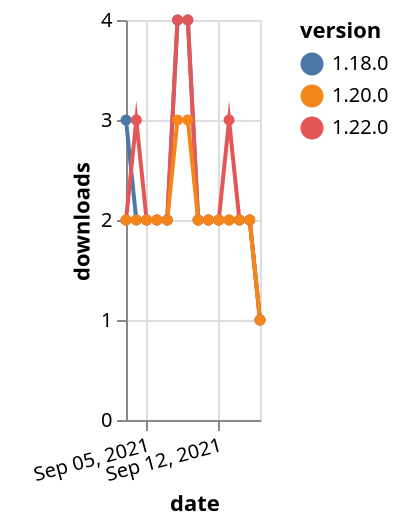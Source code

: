 {"$schema": "https://vega.github.io/schema/vega-lite/v5.json", "description": "A simple bar chart with embedded data.", "data": {"values": [{"date": "2021-09-03", "total": 3062, "delta": 3, "version": "1.18.0"}, {"date": "2021-09-04", "total": 3064, "delta": 2, "version": "1.18.0"}, {"date": "2021-09-05", "total": 3066, "delta": 2, "version": "1.18.0"}, {"date": "2021-09-06", "total": 3068, "delta": 2, "version": "1.18.0"}, {"date": "2021-09-07", "total": 3070, "delta": 2, "version": "1.18.0"}, {"date": "2021-09-08", "total": 3074, "delta": 4, "version": "1.18.0"}, {"date": "2021-09-09", "total": 3078, "delta": 4, "version": "1.18.0"}, {"date": "2021-09-10", "total": 3080, "delta": 2, "version": "1.18.0"}, {"date": "2021-09-11", "total": 3082, "delta": 2, "version": "1.18.0"}, {"date": "2021-09-12", "total": 3084, "delta": 2, "version": "1.18.0"}, {"date": "2021-09-13", "total": 3086, "delta": 2, "version": "1.18.0"}, {"date": "2021-09-14", "total": 3088, "delta": 2, "version": "1.18.0"}, {"date": "2021-09-15", "total": 3090, "delta": 2, "version": "1.18.0"}, {"date": "2021-09-16", "total": 3091, "delta": 1, "version": "1.18.0"}, {"date": "2021-09-03", "total": 2467, "delta": 2, "version": "1.22.0"}, {"date": "2021-09-04", "total": 2470, "delta": 3, "version": "1.22.0"}, {"date": "2021-09-05", "total": 2472, "delta": 2, "version": "1.22.0"}, {"date": "2021-09-06", "total": 2474, "delta": 2, "version": "1.22.0"}, {"date": "2021-09-07", "total": 2476, "delta": 2, "version": "1.22.0"}, {"date": "2021-09-08", "total": 2480, "delta": 4, "version": "1.22.0"}, {"date": "2021-09-09", "total": 2484, "delta": 4, "version": "1.22.0"}, {"date": "2021-09-10", "total": 2486, "delta": 2, "version": "1.22.0"}, {"date": "2021-09-11", "total": 2488, "delta": 2, "version": "1.22.0"}, {"date": "2021-09-12", "total": 2490, "delta": 2, "version": "1.22.0"}, {"date": "2021-09-13", "total": 2493, "delta": 3, "version": "1.22.0"}, {"date": "2021-09-14", "total": 2495, "delta": 2, "version": "1.22.0"}, {"date": "2021-09-15", "total": 2497, "delta": 2, "version": "1.22.0"}, {"date": "2021-09-16", "total": 2498, "delta": 1, "version": "1.22.0"}, {"date": "2021-09-03", "total": 2573, "delta": 2, "version": "1.20.0"}, {"date": "2021-09-04", "total": 2575, "delta": 2, "version": "1.20.0"}, {"date": "2021-09-05", "total": 2577, "delta": 2, "version": "1.20.0"}, {"date": "2021-09-06", "total": 2579, "delta": 2, "version": "1.20.0"}, {"date": "2021-09-07", "total": 2581, "delta": 2, "version": "1.20.0"}, {"date": "2021-09-08", "total": 2584, "delta": 3, "version": "1.20.0"}, {"date": "2021-09-09", "total": 2587, "delta": 3, "version": "1.20.0"}, {"date": "2021-09-10", "total": 2589, "delta": 2, "version": "1.20.0"}, {"date": "2021-09-11", "total": 2591, "delta": 2, "version": "1.20.0"}, {"date": "2021-09-12", "total": 2593, "delta": 2, "version": "1.20.0"}, {"date": "2021-09-13", "total": 2595, "delta": 2, "version": "1.20.0"}, {"date": "2021-09-14", "total": 2597, "delta": 2, "version": "1.20.0"}, {"date": "2021-09-15", "total": 2599, "delta": 2, "version": "1.20.0"}, {"date": "2021-09-16", "total": 2600, "delta": 1, "version": "1.20.0"}]}, "width": "container", "mark": {"type": "line", "point": {"filled": true}}, "encoding": {"x": {"field": "date", "type": "temporal", "timeUnit": "yearmonthdate", "title": "date", "axis": {"labelAngle": -15}}, "y": {"field": "delta", "type": "quantitative", "title": "downloads"}, "color": {"field": "version", "type": "nominal"}, "tooltip": {"field": "delta"}}}